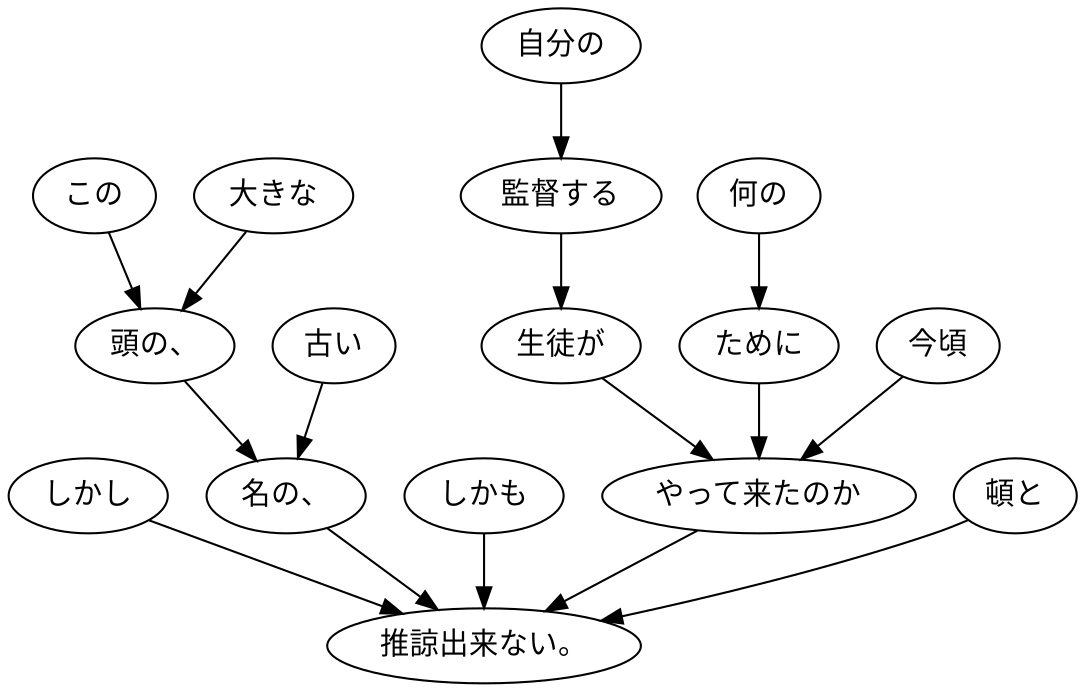 digraph graph7230 {
	node0 [label="しかし"];
	node1 [label="この"];
	node2 [label="大きな"];
	node3 [label="頭の、"];
	node4 [label="古い"];
	node5 [label="名の、"];
	node6 [label="しかも"];
	node7 [label="自分の"];
	node8 [label="監督する"];
	node9 [label="生徒が"];
	node10 [label="何の"];
	node11 [label="ために"];
	node12 [label="今頃"];
	node13 [label="やって来たのか"];
	node14 [label="頓と"];
	node15 [label="推諒出来ない。"];
	node0 -> node15;
	node1 -> node3;
	node2 -> node3;
	node3 -> node5;
	node4 -> node5;
	node5 -> node15;
	node6 -> node15;
	node7 -> node8;
	node8 -> node9;
	node9 -> node13;
	node10 -> node11;
	node11 -> node13;
	node12 -> node13;
	node13 -> node15;
	node14 -> node15;
}
